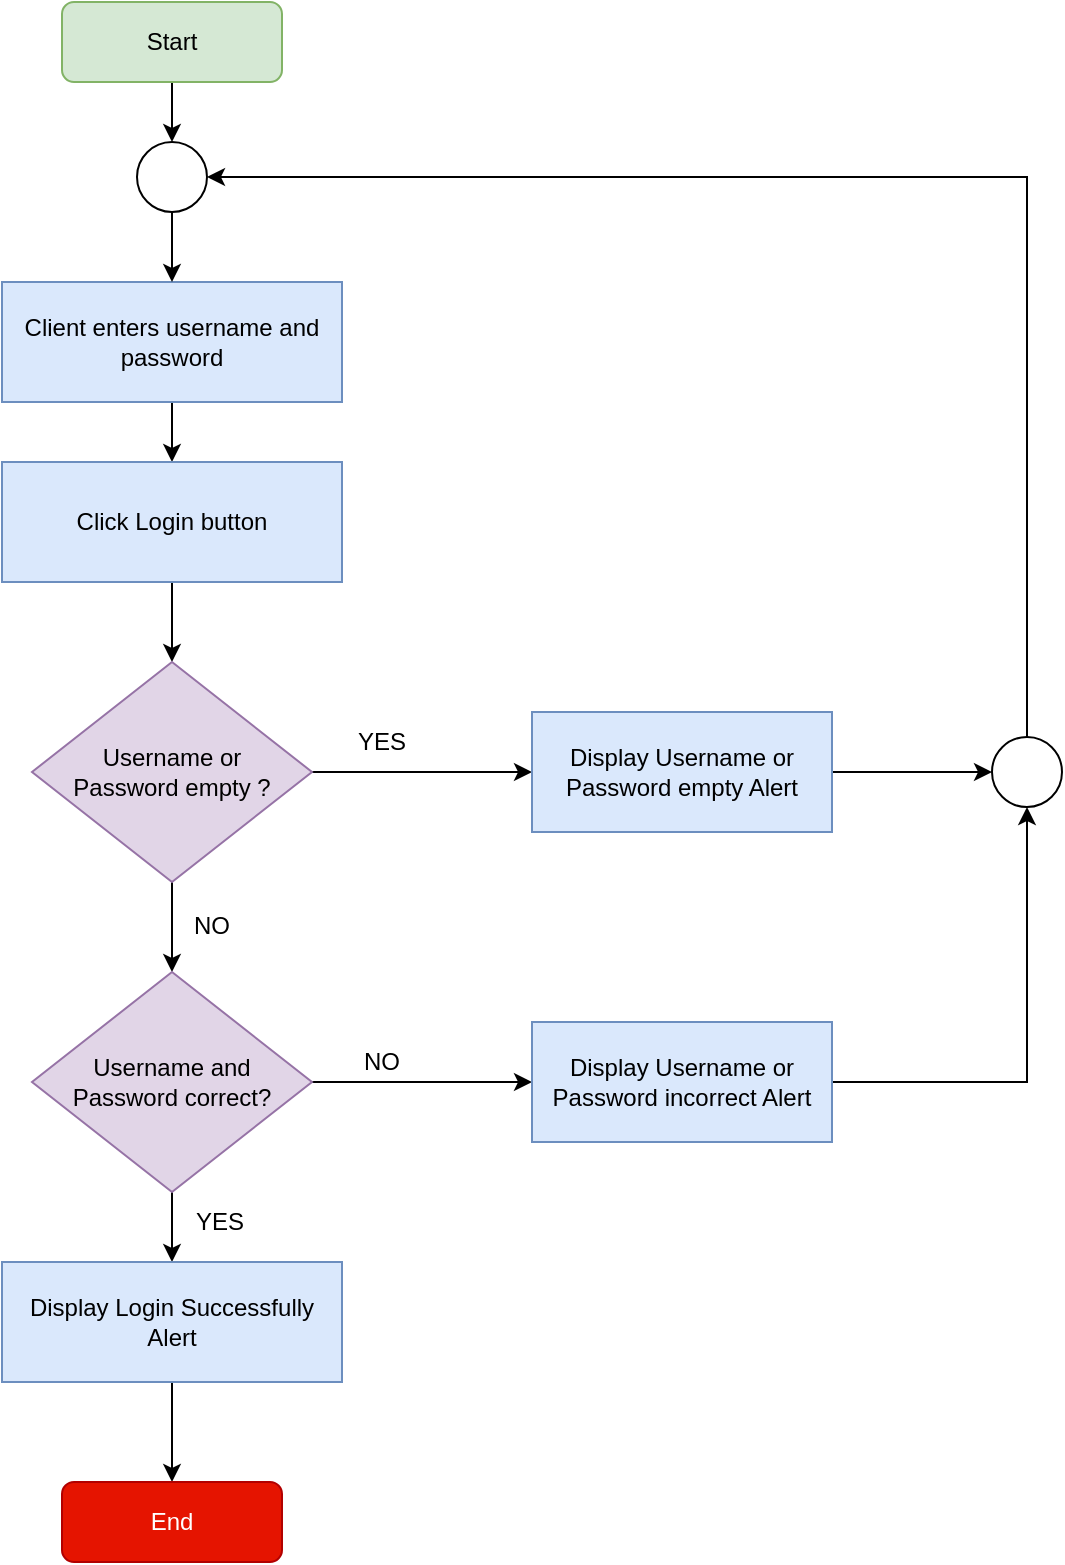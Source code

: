 <mxfile version="22.1.18" type="device">
  <diagram name="Page-1" id="Jf2hl0FxErG-ihUlrPY7">
    <mxGraphModel dx="1434" dy="761" grid="1" gridSize="10" guides="1" tooltips="1" connect="1" arrows="1" fold="1" page="1" pageScale="1" pageWidth="850" pageHeight="1100" math="0" shadow="0">
      <root>
        <mxCell id="0" />
        <mxCell id="1" parent="0" />
        <mxCell id="dMIsP9Vp0CNEHg8MYPD7-93" style="edgeStyle=orthogonalEdgeStyle;rounded=0;orthogonalLoop=1;jettySize=auto;html=1;entryX=0.5;entryY=0;entryDx=0;entryDy=0;" edge="1" parent="1" source="dMIsP9Vp0CNEHg8MYPD7-65" target="dMIsP9Vp0CNEHg8MYPD7-92">
          <mxGeometry relative="1" as="geometry" />
        </mxCell>
        <mxCell id="dMIsP9Vp0CNEHg8MYPD7-65" value="Start" style="rounded=1;whiteSpace=wrap;html=1;perimeter=rectanglePerimeter;fillColor=#d5e8d4;strokeColor=#82b366;" vertex="1" parent="1">
          <mxGeometry x="215" y="190" width="110" height="40" as="geometry" />
        </mxCell>
        <mxCell id="dMIsP9Vp0CNEHg8MYPD7-66" value="" style="edgeStyle=orthogonalEdgeStyle;rounded=0;orthogonalLoop=1;jettySize=auto;html=1;" edge="1" parent="1" source="dMIsP9Vp0CNEHg8MYPD7-67" target="dMIsP9Vp0CNEHg8MYPD7-69">
          <mxGeometry relative="1" as="geometry" />
        </mxCell>
        <mxCell id="dMIsP9Vp0CNEHg8MYPD7-67" value="Client enters username and password" style="rounded=0;whiteSpace=wrap;html=1;fillColor=#dae8fc;strokeColor=#6c8ebf;" vertex="1" parent="1">
          <mxGeometry x="185" y="330" width="170" height="60" as="geometry" />
        </mxCell>
        <mxCell id="dMIsP9Vp0CNEHg8MYPD7-68" value="" style="edgeStyle=orthogonalEdgeStyle;rounded=0;orthogonalLoop=1;jettySize=auto;html=1;" edge="1" parent="1" source="dMIsP9Vp0CNEHg8MYPD7-69" target="dMIsP9Vp0CNEHg8MYPD7-72">
          <mxGeometry relative="1" as="geometry" />
        </mxCell>
        <mxCell id="dMIsP9Vp0CNEHg8MYPD7-69" value="Click Login button" style="rounded=0;whiteSpace=wrap;html=1;fillColor=#dae8fc;strokeColor=#6c8ebf;" vertex="1" parent="1">
          <mxGeometry x="185" y="420" width="170" height="60" as="geometry" />
        </mxCell>
        <mxCell id="dMIsP9Vp0CNEHg8MYPD7-70" value="" style="edgeStyle=orthogonalEdgeStyle;rounded=0;orthogonalLoop=1;jettySize=auto;html=1;" edge="1" parent="1" source="dMIsP9Vp0CNEHg8MYPD7-72">
          <mxGeometry relative="1" as="geometry">
            <mxPoint x="450" y="575" as="targetPoint" />
          </mxGeometry>
        </mxCell>
        <mxCell id="dMIsP9Vp0CNEHg8MYPD7-71" value="" style="edgeStyle=orthogonalEdgeStyle;rounded=0;orthogonalLoop=1;jettySize=auto;html=1;" edge="1" parent="1" source="dMIsP9Vp0CNEHg8MYPD7-72" target="dMIsP9Vp0CNEHg8MYPD7-78">
          <mxGeometry relative="1" as="geometry" />
        </mxCell>
        <mxCell id="dMIsP9Vp0CNEHg8MYPD7-72" value="Username or&lt;br&gt;Password empty ?" style="rhombus;whiteSpace=wrap;html=1;fillColor=#e1d5e7;strokeColor=#9673a6;" vertex="1" parent="1">
          <mxGeometry x="200" y="520" width="140" height="110" as="geometry" />
        </mxCell>
        <mxCell id="dMIsP9Vp0CNEHg8MYPD7-88" style="edgeStyle=orthogonalEdgeStyle;rounded=0;orthogonalLoop=1;jettySize=auto;html=1;entryX=0;entryY=0.5;entryDx=0;entryDy=0;" edge="1" parent="1" source="dMIsP9Vp0CNEHg8MYPD7-74" target="dMIsP9Vp0CNEHg8MYPD7-87">
          <mxGeometry relative="1" as="geometry" />
        </mxCell>
        <mxCell id="dMIsP9Vp0CNEHg8MYPD7-74" value="Display Username or Password empty Alert" style="rounded=0;whiteSpace=wrap;html=1;fillColor=#dae8fc;strokeColor=#6c8ebf;" vertex="1" parent="1">
          <mxGeometry x="450" y="545" width="150" height="60" as="geometry" />
        </mxCell>
        <mxCell id="dMIsP9Vp0CNEHg8MYPD7-75" value="YES" style="text;html=1;strokeColor=none;fillColor=none;align=center;verticalAlign=middle;whiteSpace=wrap;rounded=0;" vertex="1" parent="1">
          <mxGeometry x="345" y="545" width="60" height="30" as="geometry" />
        </mxCell>
        <mxCell id="dMIsP9Vp0CNEHg8MYPD7-76" value="" style="edgeStyle=orthogonalEdgeStyle;rounded=0;orthogonalLoop=1;jettySize=auto;html=1;" edge="1" parent="1" source="dMIsP9Vp0CNEHg8MYPD7-78">
          <mxGeometry relative="1" as="geometry">
            <mxPoint x="450" y="730" as="targetPoint" />
          </mxGeometry>
        </mxCell>
        <mxCell id="dMIsP9Vp0CNEHg8MYPD7-77" value="" style="edgeStyle=orthogonalEdgeStyle;rounded=0;orthogonalLoop=1;jettySize=auto;html=1;" edge="1" parent="1" source="dMIsP9Vp0CNEHg8MYPD7-78" target="dMIsP9Vp0CNEHg8MYPD7-84">
          <mxGeometry relative="1" as="geometry" />
        </mxCell>
        <mxCell id="dMIsP9Vp0CNEHg8MYPD7-78" value="Username and &lt;br&gt;Password correct?" style="rhombus;whiteSpace=wrap;html=1;fillColor=#e1d5e7;strokeColor=#9673a6;" vertex="1" parent="1">
          <mxGeometry x="200" y="675" width="140" height="110" as="geometry" />
        </mxCell>
        <mxCell id="dMIsP9Vp0CNEHg8MYPD7-79" value="NO" style="text;html=1;strokeColor=none;fillColor=none;align=center;verticalAlign=middle;whiteSpace=wrap;rounded=0;" vertex="1" parent="1">
          <mxGeometry x="260" y="637" width="60" height="30" as="geometry" />
        </mxCell>
        <mxCell id="dMIsP9Vp0CNEHg8MYPD7-89" style="edgeStyle=orthogonalEdgeStyle;rounded=0;orthogonalLoop=1;jettySize=auto;html=1;entryX=0.5;entryY=1;entryDx=0;entryDy=0;" edge="1" parent="1" source="dMIsP9Vp0CNEHg8MYPD7-81" target="dMIsP9Vp0CNEHg8MYPD7-87">
          <mxGeometry relative="1" as="geometry" />
        </mxCell>
        <mxCell id="dMIsP9Vp0CNEHg8MYPD7-81" value="Display Username or Password incorrect Alert" style="rounded=0;whiteSpace=wrap;html=1;fillColor=#dae8fc;strokeColor=#6c8ebf;" vertex="1" parent="1">
          <mxGeometry x="450" y="700" width="150" height="60" as="geometry" />
        </mxCell>
        <mxCell id="dMIsP9Vp0CNEHg8MYPD7-82" value="NO" style="text;html=1;strokeColor=none;fillColor=none;align=center;verticalAlign=middle;whiteSpace=wrap;rounded=0;" vertex="1" parent="1">
          <mxGeometry x="345" y="705" width="60" height="30" as="geometry" />
        </mxCell>
        <mxCell id="dMIsP9Vp0CNEHg8MYPD7-83" value="" style="edgeStyle=orthogonalEdgeStyle;rounded=0;orthogonalLoop=1;jettySize=auto;html=1;" edge="1" parent="1" source="dMIsP9Vp0CNEHg8MYPD7-84" target="dMIsP9Vp0CNEHg8MYPD7-85">
          <mxGeometry relative="1" as="geometry" />
        </mxCell>
        <mxCell id="dMIsP9Vp0CNEHg8MYPD7-84" value="Display Login Successfully Alert" style="rounded=0;whiteSpace=wrap;html=1;fillColor=#dae8fc;strokeColor=#6c8ebf;" vertex="1" parent="1">
          <mxGeometry x="185" y="820" width="170" height="60" as="geometry" />
        </mxCell>
        <mxCell id="dMIsP9Vp0CNEHg8MYPD7-85" value="End" style="rounded=1;whiteSpace=wrap;html=1;perimeter=rectanglePerimeter;fillColor=#e51400;strokeColor=#B20000;fontColor=#ffffff;" vertex="1" parent="1">
          <mxGeometry x="215" y="930" width="110" height="40" as="geometry" />
        </mxCell>
        <mxCell id="dMIsP9Vp0CNEHg8MYPD7-86" value="YES" style="text;html=1;strokeColor=none;fillColor=none;align=center;verticalAlign=middle;whiteSpace=wrap;rounded=0;" vertex="1" parent="1">
          <mxGeometry x="264" y="785" width="60" height="30" as="geometry" />
        </mxCell>
        <mxCell id="dMIsP9Vp0CNEHg8MYPD7-95" style="edgeStyle=orthogonalEdgeStyle;rounded=0;orthogonalLoop=1;jettySize=auto;html=1;entryX=1;entryY=0.5;entryDx=0;entryDy=0;" edge="1" parent="1" source="dMIsP9Vp0CNEHg8MYPD7-87" target="dMIsP9Vp0CNEHg8MYPD7-92">
          <mxGeometry relative="1" as="geometry">
            <Array as="points">
              <mxPoint x="698" y="278" />
            </Array>
          </mxGeometry>
        </mxCell>
        <mxCell id="dMIsP9Vp0CNEHg8MYPD7-87" value="" style="ellipse;whiteSpace=wrap;html=1;aspect=fixed;" vertex="1" parent="1">
          <mxGeometry x="680" y="557.5" width="35" height="35" as="geometry" />
        </mxCell>
        <mxCell id="dMIsP9Vp0CNEHg8MYPD7-94" style="edgeStyle=orthogonalEdgeStyle;rounded=0;orthogonalLoop=1;jettySize=auto;html=1;entryX=0.5;entryY=0;entryDx=0;entryDy=0;" edge="1" parent="1" source="dMIsP9Vp0CNEHg8MYPD7-92" target="dMIsP9Vp0CNEHg8MYPD7-67">
          <mxGeometry relative="1" as="geometry" />
        </mxCell>
        <mxCell id="dMIsP9Vp0CNEHg8MYPD7-92" value="" style="ellipse;whiteSpace=wrap;html=1;aspect=fixed;" vertex="1" parent="1">
          <mxGeometry x="252.5" y="260" width="35" height="35" as="geometry" />
        </mxCell>
      </root>
    </mxGraphModel>
  </diagram>
</mxfile>
